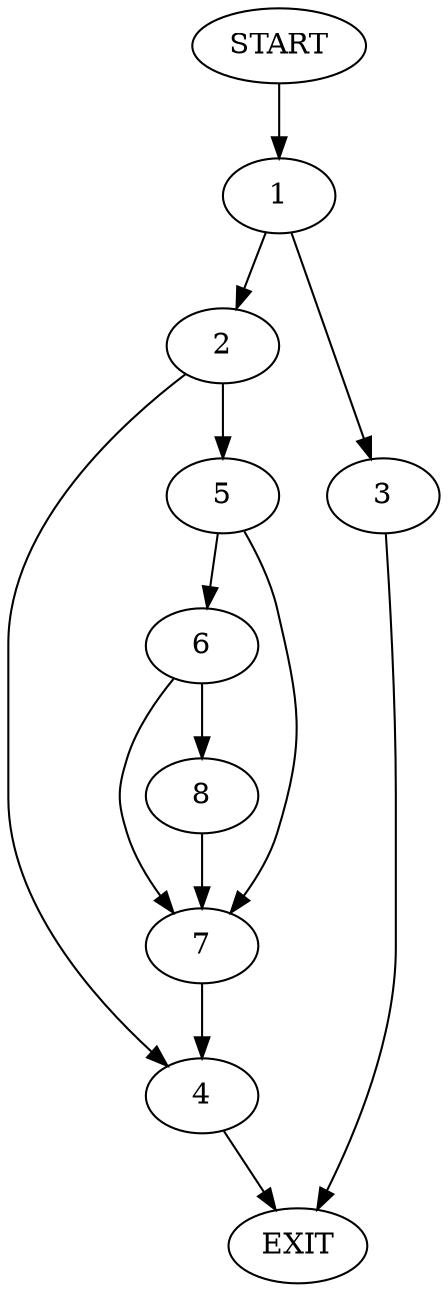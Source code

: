 digraph {
0 [label="START"]
9 [label="EXIT"]
0 -> 1
1 -> 2
1 -> 3
3 -> 9
2 -> 4
2 -> 5
5 -> 6
5 -> 7
4 -> 9
6 -> 8
6 -> 7
7 -> 4
8 -> 7
}
